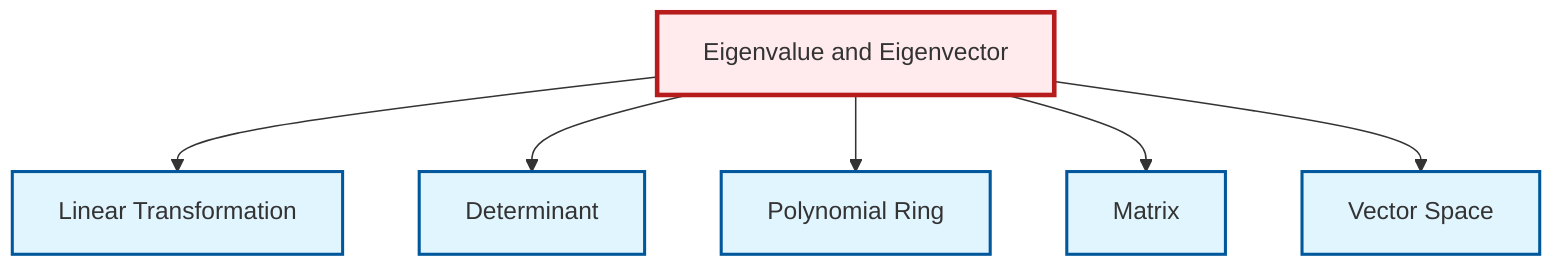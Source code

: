 graph TD
    classDef definition fill:#e1f5fe,stroke:#01579b,stroke-width:2px
    classDef theorem fill:#f3e5f5,stroke:#4a148c,stroke-width:2px
    classDef axiom fill:#fff3e0,stroke:#e65100,stroke-width:2px
    classDef example fill:#e8f5e9,stroke:#1b5e20,stroke-width:2px
    classDef current fill:#ffebee,stroke:#b71c1c,stroke-width:3px
    def-linear-transformation["Linear Transformation"]:::definition
    def-determinant["Determinant"]:::definition
    def-vector-space["Vector Space"]:::definition
    def-matrix["Matrix"]:::definition
    def-eigenvalue-eigenvector["Eigenvalue and Eigenvector"]:::definition
    def-polynomial-ring["Polynomial Ring"]:::definition
    def-eigenvalue-eigenvector --> def-linear-transformation
    def-eigenvalue-eigenvector --> def-determinant
    def-eigenvalue-eigenvector --> def-polynomial-ring
    def-eigenvalue-eigenvector --> def-matrix
    def-eigenvalue-eigenvector --> def-vector-space
    class def-eigenvalue-eigenvector current